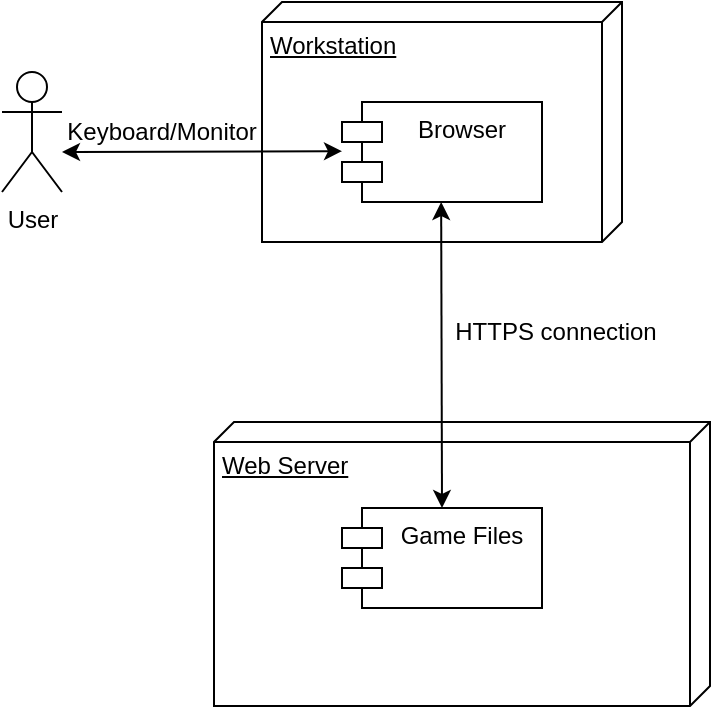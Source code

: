 <mxfile version="24.0.4" type="device">
  <diagram name="Страница — 1" id="G82pu99WHTn5ibExtDNm">
    <mxGraphModel dx="1793" dy="789" grid="0" gridSize="10" guides="1" tooltips="1" connect="1" arrows="1" fold="1" page="0" pageScale="1" pageWidth="827" pageHeight="1169" math="0" shadow="0">
      <root>
        <mxCell id="0" />
        <mxCell id="1" parent="0" />
        <mxCell id="ZrYxauPHQGnBPbum4RT0-8" value="User" style="shape=umlActor;verticalLabelPosition=bottom;verticalAlign=top;html=1;" parent="1" vertex="1">
          <mxGeometry x="-3" y="369" width="30" height="60" as="geometry" />
        </mxCell>
        <mxCell id="ZrYxauPHQGnBPbum4RT0-9" value="Workstation" style="verticalAlign=top;align=left;spacingTop=8;spacingLeft=2;spacingRight=12;shape=cube;size=10;direction=south;fontStyle=4;html=1;whiteSpace=wrap;" parent="1" vertex="1">
          <mxGeometry x="127" y="334" width="180" height="120" as="geometry" />
        </mxCell>
        <mxCell id="ZrYxauPHQGnBPbum4RT0-10" value="Browser" style="shape=module;align=left;spacingLeft=20;align=center;verticalAlign=top;whiteSpace=wrap;html=1;" parent="1" vertex="1">
          <mxGeometry x="167" y="384" width="100" height="50" as="geometry" />
        </mxCell>
        <mxCell id="ZrYxauPHQGnBPbum4RT0-11" value="Keyboard/Monitor" style="text;html=1;align=center;verticalAlign=middle;whiteSpace=wrap;rounded=0;" parent="1" vertex="1">
          <mxGeometry x="47" y="384" width="60" height="30" as="geometry" />
        </mxCell>
        <mxCell id="ZrYxauPHQGnBPbum4RT0-12" value="Web Server" style="verticalAlign=top;align=left;spacingTop=8;spacingLeft=2;spacingRight=12;shape=cube;size=10;direction=south;fontStyle=4;html=1;whiteSpace=wrap;" parent="1" vertex="1">
          <mxGeometry x="103" y="544" width="248" height="142" as="geometry" />
        </mxCell>
        <mxCell id="ZrYxauPHQGnBPbum4RT0-13" value="" style="endArrow=classic;startArrow=classic;html=1;rounded=0;" parent="1" edge="1">
          <mxGeometry width="50" height="50" relative="1" as="geometry">
            <mxPoint x="27" y="409" as="sourcePoint" />
            <mxPoint x="167" y="408.58" as="targetPoint" />
          </mxGeometry>
        </mxCell>
        <mxCell id="ZrYxauPHQGnBPbum4RT0-14" value="" style="endArrow=classic;startArrow=classic;html=1;rounded=0;exitX=0.5;exitY=0;exitDx=0;exitDy=0;" parent="1" source="ZrYxauPHQGnBPbum4RT0-21" edge="1">
          <mxGeometry width="50" height="50" relative="1" as="geometry">
            <mxPoint x="217" y="555" as="sourcePoint" />
            <mxPoint x="216.58" y="434" as="targetPoint" />
          </mxGeometry>
        </mxCell>
        <mxCell id="ZrYxauPHQGnBPbum4RT0-15" value="HTTPS connection" style="text;html=1;align=center;verticalAlign=middle;whiteSpace=wrap;rounded=0;" parent="1" vertex="1">
          <mxGeometry x="204" y="484" width="140" height="30" as="geometry" />
        </mxCell>
        <mxCell id="ZrYxauPHQGnBPbum4RT0-21" value="Game Files" style="shape=module;align=left;spacingLeft=20;align=center;verticalAlign=top;whiteSpace=wrap;html=1;" parent="1" vertex="1">
          <mxGeometry x="167" y="587" width="100" height="50" as="geometry" />
        </mxCell>
      </root>
    </mxGraphModel>
  </diagram>
</mxfile>
